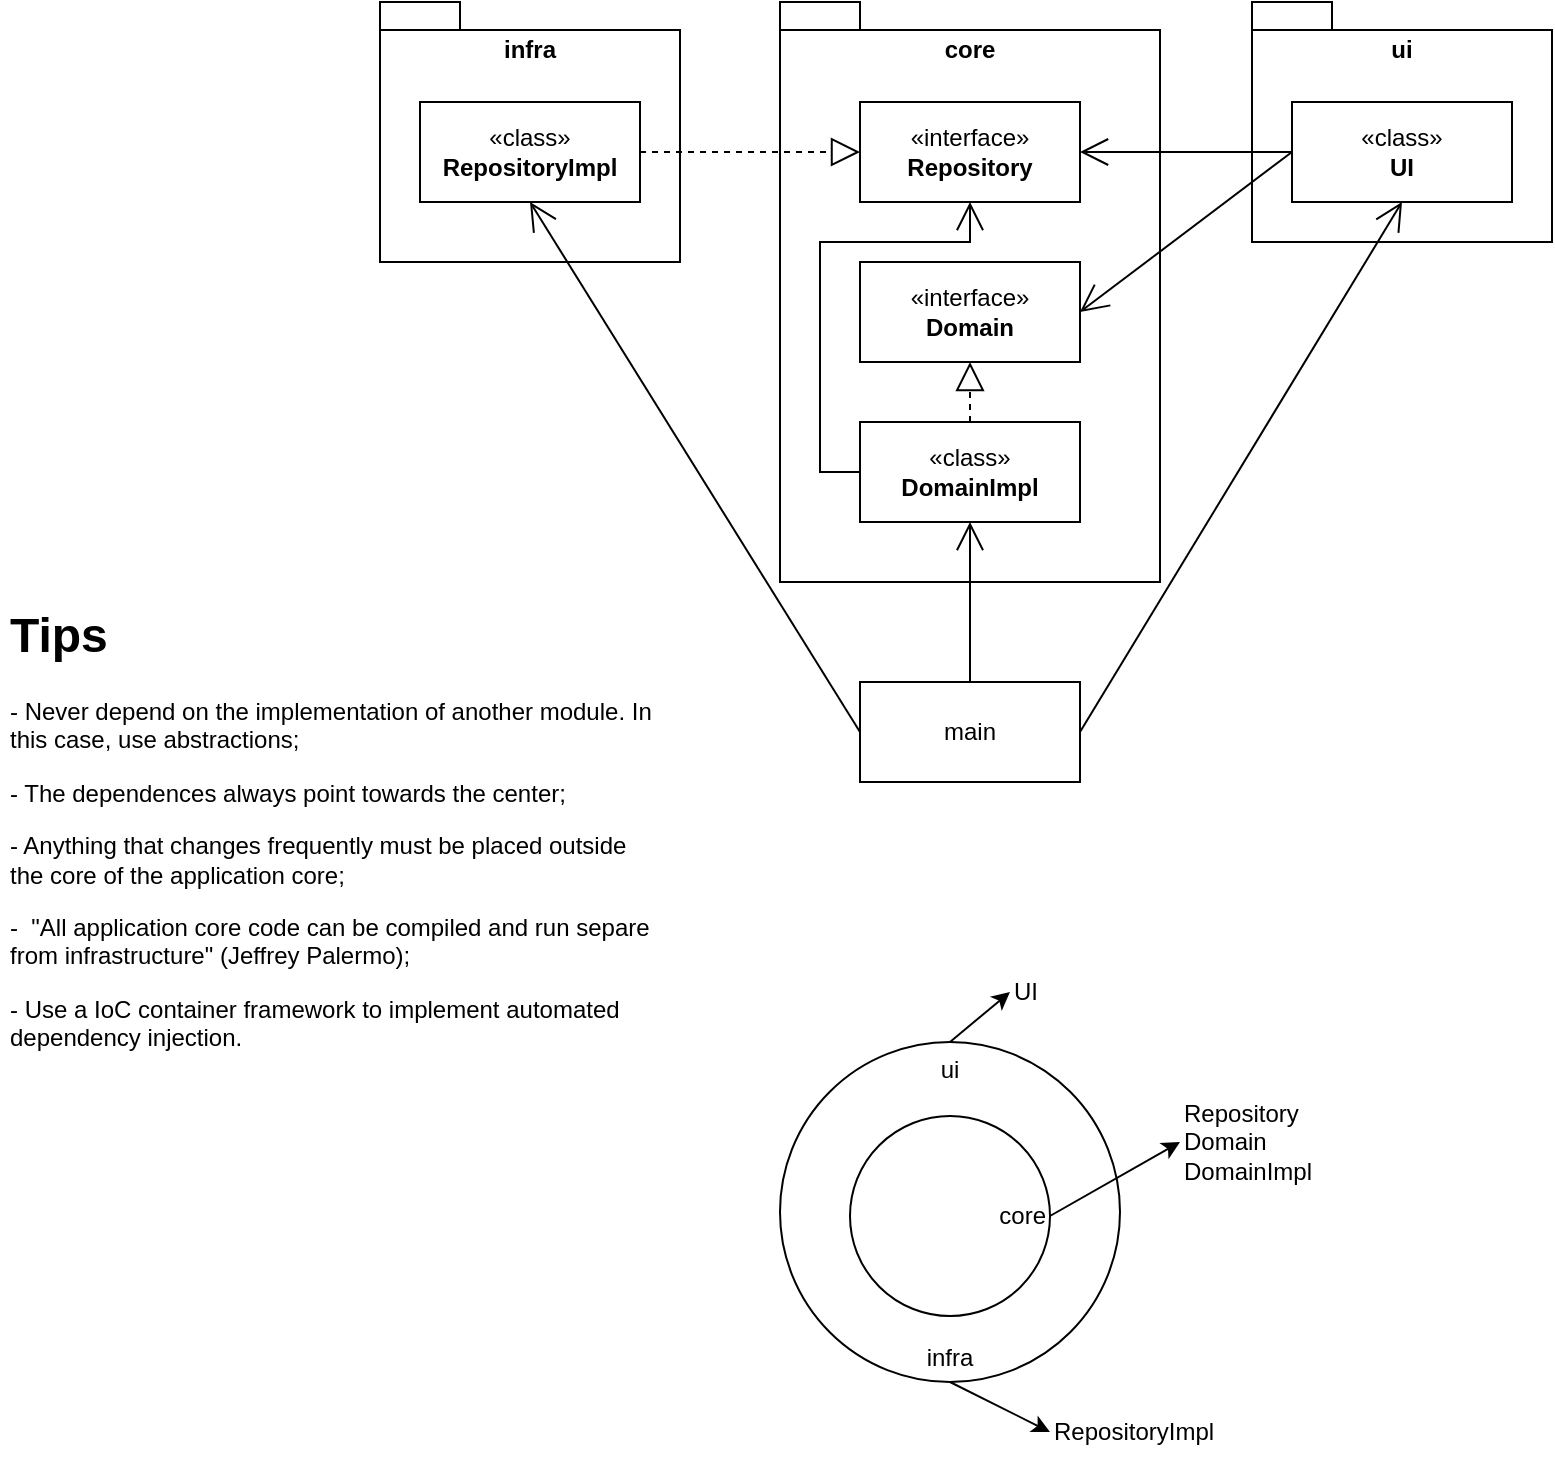<mxfile version="21.6.6" type="device">
  <diagram name="Page-1" id="5tQevs2YbS3NRUv3yiUv">
    <mxGraphModel dx="934" dy="893" grid="1" gridSize="10" guides="1" tooltips="1" connect="1" arrows="1" fold="1" page="1" pageScale="1" pageWidth="850" pageHeight="1100" math="0" shadow="0">
      <root>
        <mxCell id="0" />
        <mxCell id="1" parent="0" />
        <mxCell id="Uy8BYro7ItN127GVQeIb-11" value="ui" style="shape=folder;fontStyle=1;spacingTop=10;tabWidth=40;tabHeight=14;tabPosition=left;html=1;whiteSpace=wrap;verticalAlign=top;" vertex="1" parent="1">
          <mxGeometry x="676" y="30" width="150" height="120" as="geometry" />
        </mxCell>
        <mxCell id="Uy8BYro7ItN127GVQeIb-8" value="core" style="shape=folder;fontStyle=1;spacingTop=10;tabWidth=40;tabHeight=14;tabPosition=left;html=1;whiteSpace=wrap;verticalAlign=top;" vertex="1" parent="1">
          <mxGeometry x="440" y="30" width="190" height="290" as="geometry" />
        </mxCell>
        <mxCell id="Uy8BYro7ItN127GVQeIb-3" value="«interface»&lt;br&gt;&lt;b&gt;Domain&lt;/b&gt;" style="html=1;whiteSpace=wrap;" vertex="1" parent="1">
          <mxGeometry x="480" y="160" width="110" height="50" as="geometry" />
        </mxCell>
        <mxCell id="Uy8BYro7ItN127GVQeIb-6" value="infra" style="shape=folder;fontStyle=1;spacingTop=10;tabWidth=40;tabHeight=14;tabPosition=left;html=1;whiteSpace=wrap;verticalAlign=top;" vertex="1" parent="1">
          <mxGeometry x="240" y="30" width="150" height="130" as="geometry" />
        </mxCell>
        <mxCell id="Uy8BYro7ItN127GVQeIb-7" value="«interface»&lt;br&gt;&lt;b&gt;Repository&lt;/b&gt;" style="html=1;whiteSpace=wrap;" vertex="1" parent="1">
          <mxGeometry x="480" y="80" width="110" height="50" as="geometry" />
        </mxCell>
        <mxCell id="Uy8BYro7ItN127GVQeIb-12" value="" style="endArrow=block;dashed=1;endFill=0;endSize=12;html=1;rounded=0;entryX=0;entryY=0.5;entryDx=0;entryDy=0;exitX=1;exitY=0.5;exitDx=0;exitDy=0;" edge="1" parent="1" source="Uy8BYro7ItN127GVQeIb-16" target="Uy8BYro7ItN127GVQeIb-7">
          <mxGeometry width="160" relative="1" as="geometry">
            <mxPoint x="370" y="105" as="sourcePoint" />
            <mxPoint x="490" y="390" as="targetPoint" />
          </mxGeometry>
        </mxCell>
        <mxCell id="Uy8BYro7ItN127GVQeIb-13" value="" style="endArrow=block;dashed=1;endFill=0;endSize=12;html=1;rounded=0;entryX=0.5;entryY=1;entryDx=0;entryDy=0;exitX=0.5;exitY=0;exitDx=0;exitDy=0;" edge="1" parent="1" source="Uy8BYro7ItN127GVQeIb-15" target="Uy8BYro7ItN127GVQeIb-3">
          <mxGeometry width="160" relative="1" as="geometry">
            <mxPoint x="535" y="240" as="sourcePoint" />
            <mxPoint x="490" y="390" as="targetPoint" />
          </mxGeometry>
        </mxCell>
        <mxCell id="Uy8BYro7ItN127GVQeIb-15" value="«class»&lt;br&gt;&lt;b&gt;DomainImpl&lt;/b&gt;" style="html=1;whiteSpace=wrap;" vertex="1" parent="1">
          <mxGeometry x="480" y="240" width="110" height="50" as="geometry" />
        </mxCell>
        <mxCell id="Uy8BYro7ItN127GVQeIb-16" value="«class»&lt;br&gt;&lt;b&gt;RepositoryImpl&lt;/b&gt;" style="html=1;whiteSpace=wrap;" vertex="1" parent="1">
          <mxGeometry x="260" y="80" width="110" height="50" as="geometry" />
        </mxCell>
        <mxCell id="Uy8BYro7ItN127GVQeIb-17" value="" style="endArrow=open;endFill=1;endSize=12;html=1;rounded=0;entryX=0.5;entryY=1;entryDx=0;entryDy=0;exitX=0.5;exitY=0;exitDx=0;exitDy=0;" edge="1" parent="1" source="Uy8BYro7ItN127GVQeIb-23" target="Uy8BYro7ItN127GVQeIb-15">
          <mxGeometry width="160" relative="1" as="geometry">
            <mxPoint x="535" y="420" as="sourcePoint" />
            <mxPoint x="490" y="390" as="targetPoint" />
          </mxGeometry>
        </mxCell>
        <mxCell id="Uy8BYro7ItN127GVQeIb-18" value="" style="endArrow=open;endFill=1;endSize=12;html=1;rounded=0;entryX=0.5;entryY=1;entryDx=0;entryDy=0;exitX=1;exitY=0.5;exitDx=0;exitDy=0;" edge="1" parent="1" source="Uy8BYro7ItN127GVQeIb-23" target="Uy8BYro7ItN127GVQeIb-20">
          <mxGeometry width="160" relative="1" as="geometry">
            <mxPoint x="535" y="420" as="sourcePoint" />
            <mxPoint x="235" y="290" as="targetPoint" />
          </mxGeometry>
        </mxCell>
        <mxCell id="Uy8BYro7ItN127GVQeIb-19" value="" style="endArrow=open;endFill=1;endSize=12;html=1;rounded=0;entryX=0.5;entryY=1;entryDx=0;entryDy=0;exitX=0;exitY=0.5;exitDx=0;exitDy=0;" edge="1" parent="1" source="Uy8BYro7ItN127GVQeIb-23" target="Uy8BYro7ItN127GVQeIb-16">
          <mxGeometry width="160" relative="1" as="geometry">
            <mxPoint x="450" y="410" as="sourcePoint" />
            <mxPoint x="490" y="390" as="targetPoint" />
          </mxGeometry>
        </mxCell>
        <mxCell id="Uy8BYro7ItN127GVQeIb-20" value="«class»&lt;br&gt;&lt;b&gt;UI&lt;/b&gt;" style="html=1;whiteSpace=wrap;" vertex="1" parent="1">
          <mxGeometry x="696" y="80" width="110" height="50" as="geometry" />
        </mxCell>
        <mxCell id="Uy8BYro7ItN127GVQeIb-21" value="" style="endArrow=open;endFill=1;endSize=12;html=1;rounded=0;exitX=0;exitY=0.5;exitDx=0;exitDy=0;entryX=1;entryY=0.5;entryDx=0;entryDy=0;" edge="1" parent="1" source="Uy8BYro7ItN127GVQeIb-20" target="Uy8BYro7ItN127GVQeIb-7">
          <mxGeometry width="160" relative="1" as="geometry">
            <mxPoint x="330" y="390" as="sourcePoint" />
            <mxPoint x="590" y="102" as="targetPoint" />
          </mxGeometry>
        </mxCell>
        <mxCell id="Uy8BYro7ItN127GVQeIb-24" value="" style="endArrow=open;endFill=1;endSize=12;html=1;rounded=0;exitX=0;exitY=0.5;exitDx=0;exitDy=0;entryX=1;entryY=0.5;entryDx=0;entryDy=0;" edge="1" parent="1" source="Uy8BYro7ItN127GVQeIb-20" target="Uy8BYro7ItN127GVQeIb-3">
          <mxGeometry width="160" relative="1" as="geometry">
            <mxPoint x="440" y="390" as="sourcePoint" />
            <mxPoint x="600" y="390" as="targetPoint" />
          </mxGeometry>
        </mxCell>
        <mxCell id="Uy8BYro7ItN127GVQeIb-26" value="" style="endArrow=open;endFill=1;endSize=12;html=1;rounded=0;entryX=0.5;entryY=1;entryDx=0;entryDy=0;exitX=0;exitY=0.5;exitDx=0;exitDy=0;" edge="1" parent="1" source="Uy8BYro7ItN127GVQeIb-15" target="Uy8BYro7ItN127GVQeIb-7">
          <mxGeometry width="160" relative="1" as="geometry">
            <mxPoint x="440" y="390" as="sourcePoint" />
            <mxPoint x="600" y="390" as="targetPoint" />
            <Array as="points">
              <mxPoint x="460" y="265" />
              <mxPoint x="460" y="150" />
              <mxPoint x="535" y="150" />
            </Array>
          </mxGeometry>
        </mxCell>
        <mxCell id="Uy8BYro7ItN127GVQeIb-23" value="main" style="html=1;whiteSpace=wrap;" vertex="1" parent="1">
          <mxGeometry x="480" y="370" width="110" height="50" as="geometry" />
        </mxCell>
        <mxCell id="Uy8BYro7ItN127GVQeIb-28" value="&lt;h1&gt;Tips&lt;/h1&gt;&lt;p&gt;- Never depend on the implementation of another module. In this case, use abstractions;&lt;/p&gt;&lt;p&gt;- The dependences always point towards the center;&lt;/p&gt;&lt;p&gt;- Anything that changes frequently must be placed outside the core of the application core;&lt;/p&gt;&lt;p&gt;-&amp;nbsp; &quot;All application core code can be compiled and run separe from infrastructure&quot; (Jeffrey Palermo);&lt;/p&gt;&lt;p&gt;- Use a IoC container framework to implement automated dependency injection.&lt;/p&gt;" style="text;html=1;strokeColor=none;fillColor=none;spacing=5;spacingTop=-20;whiteSpace=wrap;overflow=hidden;rounded=0;" vertex="1" parent="1">
          <mxGeometry x="50" y="327" width="330" height="260" as="geometry" />
        </mxCell>
        <mxCell id="Uy8BYro7ItN127GVQeIb-30" value="ui&lt;br&gt;&lt;br&gt;&lt;br&gt;&lt;br&gt;&lt;br&gt;&lt;br&gt;&lt;br&gt;&lt;br&gt;&lt;br&gt;&lt;br&gt;infra" style="ellipse;whiteSpace=wrap;html=1;aspect=fixed;verticalAlign=top;" vertex="1" parent="1">
          <mxGeometry x="440" y="550" width="170" height="170" as="geometry" />
        </mxCell>
        <mxCell id="Uy8BYro7ItN127GVQeIb-29" value="core" style="ellipse;whiteSpace=wrap;html=1;aspect=fixed;verticalAlign=middle;align=right;" vertex="1" parent="1">
          <mxGeometry x="475" y="587" width="100" height="100" as="geometry" />
        </mxCell>
        <mxCell id="Uy8BYro7ItN127GVQeIb-33" value="" style="endArrow=classic;html=1;rounded=0;exitX=0.5;exitY=0;exitDx=0;exitDy=0;entryX=0;entryY=0.5;entryDx=0;entryDy=0;" edge="1" parent="1" source="Uy8BYro7ItN127GVQeIb-30" target="Uy8BYro7ItN127GVQeIb-34">
          <mxGeometry width="50" height="50" relative="1" as="geometry">
            <mxPoint x="480" y="530" as="sourcePoint" />
            <mxPoint x="410" y="540" as="targetPoint" />
          </mxGeometry>
        </mxCell>
        <mxCell id="Uy8BYro7ItN127GVQeIb-34" value="UI" style="text;html=1;strokeColor=none;fillColor=none;align=left;verticalAlign=middle;whiteSpace=wrap;rounded=0;" vertex="1" parent="1">
          <mxGeometry x="555" y="510" width="60" height="30" as="geometry" />
        </mxCell>
        <mxCell id="Uy8BYro7ItN127GVQeIb-35" value="RepositoryImpl" style="text;html=1;strokeColor=none;fillColor=none;align=left;verticalAlign=middle;whiteSpace=wrap;rounded=0;" vertex="1" parent="1">
          <mxGeometry x="575" y="730" width="105" height="30" as="geometry" />
        </mxCell>
        <mxCell id="Uy8BYro7ItN127GVQeIb-36" value="" style="endArrow=classic;html=1;rounded=0;entryX=0;entryY=0.5;entryDx=0;entryDy=0;exitX=0.5;exitY=1;exitDx=0;exitDy=0;" edge="1" parent="1" source="Uy8BYro7ItN127GVQeIb-30" target="Uy8BYro7ItN127GVQeIb-35">
          <mxGeometry width="50" height="50" relative="1" as="geometry">
            <mxPoint x="480" y="530" as="sourcePoint" />
            <mxPoint x="530" y="480" as="targetPoint" />
          </mxGeometry>
        </mxCell>
        <mxCell id="Uy8BYro7ItN127GVQeIb-37" value="" style="endArrow=classic;html=1;rounded=0;exitX=1;exitY=0.5;exitDx=0;exitDy=0;entryX=0;entryY=0.5;entryDx=0;entryDy=0;" edge="1" parent="1" source="Uy8BYro7ItN127GVQeIb-29" target="Uy8BYro7ItN127GVQeIb-38">
          <mxGeometry width="50" height="50" relative="1" as="geometry">
            <mxPoint x="480" y="530" as="sourcePoint" />
            <mxPoint x="590" y="530" as="targetPoint" />
          </mxGeometry>
        </mxCell>
        <mxCell id="Uy8BYro7ItN127GVQeIb-38" value="Repository&lt;br&gt;Domain&lt;br&gt;DomainImpl" style="text;html=1;strokeColor=none;fillColor=none;align=left;verticalAlign=middle;whiteSpace=wrap;rounded=0;" vertex="1" parent="1">
          <mxGeometry x="640" y="580" width="110" height="40" as="geometry" />
        </mxCell>
      </root>
    </mxGraphModel>
  </diagram>
</mxfile>

